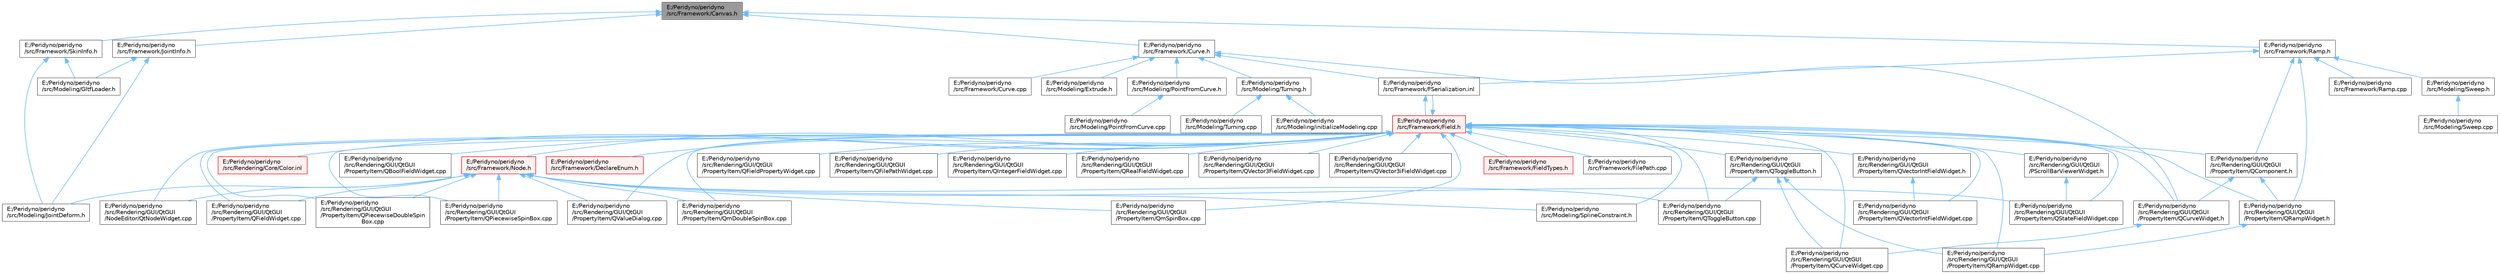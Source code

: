 digraph "E:/Peridyno/peridyno/src/Framework/Canvas.h"
{
 // LATEX_PDF_SIZE
  bgcolor="transparent";
  edge [fontname=Helvetica,fontsize=10,labelfontname=Helvetica,labelfontsize=10];
  node [fontname=Helvetica,fontsize=10,shape=box,height=0.2,width=0.4];
  Node1 [id="Node000001",label="E:/Peridyno/peridyno\l/src/Framework/Canvas.h",height=0.2,width=0.4,color="gray40", fillcolor="grey60", style="filled", fontcolor="black",tooltip=" "];
  Node1 -> Node2 [id="edge1_Node000001_Node000002",dir="back",color="steelblue1",style="solid",tooltip=" "];
  Node2 [id="Node000002",label="E:/Peridyno/peridyno\l/src/Framework/Curve.h",height=0.2,width=0.4,color="grey40", fillcolor="white", style="filled",URL="$_curve_8h.html",tooltip=" "];
  Node2 -> Node3 [id="edge2_Node000002_Node000003",dir="back",color="steelblue1",style="solid",tooltip=" "];
  Node3 [id="Node000003",label="E:/Peridyno/peridyno\l/src/Framework/Curve.cpp",height=0.2,width=0.4,color="grey40", fillcolor="white", style="filled",URL="$_curve_8cpp.html",tooltip=" "];
  Node2 -> Node4 [id="edge3_Node000002_Node000004",dir="back",color="steelblue1",style="solid",tooltip=" "];
  Node4 [id="Node000004",label="E:/Peridyno/peridyno\l/src/Framework/FSerialization.inl",height=0.2,width=0.4,color="grey40", fillcolor="white", style="filled",URL="$_f_serialization_8inl.html",tooltip=" "];
  Node4 -> Node5 [id="edge4_Node000004_Node000005",dir="back",color="steelblue1",style="solid",tooltip=" "];
  Node5 [id="Node000005",label="E:/Peridyno/peridyno\l/src/Framework/Field.h",height=0.2,width=0.4,color="red", fillcolor="#FFF0F0", style="filled",URL="$_field_8h.html",tooltip=" "];
  Node5 -> Node6 [id="edge5_Node000005_Node000006",dir="back",color="steelblue1",style="solid",tooltip=" "];
  Node6 [id="Node000006",label="E:/Peridyno/peridyno\l/src/Framework/DeclareEnum.h",height=0.2,width=0.4,color="red", fillcolor="#FFF0F0", style="filled",URL="$_declare_enum_8h.html",tooltip=" "];
  Node5 -> Node4 [id="edge6_Node000005_Node000004",dir="back",color="steelblue1",style="solid",tooltip=" "];
  Node5 -> Node558 [id="edge7_Node000005_Node000558",dir="back",color="steelblue1",style="solid",tooltip=" "];
  Node558 [id="Node000558",label="E:/Peridyno/peridyno\l/src/Framework/FieldTypes.h",height=0.2,width=0.4,color="red", fillcolor="#FFF0F0", style="filled",URL="$_field_types_8h.html",tooltip=" "];
  Node5 -> Node559 [id="edge8_Node000005_Node000559",dir="back",color="steelblue1",style="solid",tooltip=" "];
  Node559 [id="Node000559",label="E:/Peridyno/peridyno\l/src/Framework/FilePath.cpp",height=0.2,width=0.4,color="grey40", fillcolor="white", style="filled",URL="$_file_path_8cpp.html",tooltip=" "];
  Node5 -> Node250 [id="edge9_Node000005_Node000250",dir="back",color="steelblue1",style="solid",tooltip=" "];
  Node250 [id="Node000250",label="E:/Peridyno/peridyno\l/src/Framework/Node.h",height=0.2,width=0.4,color="red", fillcolor="#FFF0F0", style="filled",URL="$_node_8h.html",tooltip=" "];
  Node250 -> Node51 [id="edge10_Node000250_Node000051",dir="back",color="steelblue1",style="solid",tooltip=" "];
  Node51 [id="Node000051",label="E:/Peridyno/peridyno\l/src/Modeling/JointDeform.h",height=0.2,width=0.4,color="grey40", fillcolor="white", style="filled",URL="$_joint_deform_8h.html",tooltip=" "];
  Node250 -> Node389 [id="edge11_Node000250_Node000389",dir="back",color="steelblue1",style="solid",tooltip=" "];
  Node389 [id="Node000389",label="E:/Peridyno/peridyno\l/src/Modeling/SplineConstraint.h",height=0.2,width=0.4,color="grey40", fillcolor="white", style="filled",URL="$_spline_constraint_8h.html",tooltip=" "];
  Node250 -> Node410 [id="edge12_Node000250_Node000410",dir="back",color="steelblue1",style="solid",tooltip=" "];
  Node410 [id="Node000410",label="E:/Peridyno/peridyno\l/src/Rendering/GUI/QtGUI\l/NodeEditor/QtNodeWidget.cpp",height=0.2,width=0.4,color="grey40", fillcolor="white", style="filled",URL="$_qt_node_widget_8cpp.html",tooltip=" "];
  Node250 -> Node201 [id="edge13_Node000250_Node000201",dir="back",color="steelblue1",style="solid",tooltip=" "];
  Node201 [id="Node000201",label="E:/Peridyno/peridyno\l/src/Rendering/GUI/QtGUI\l/PropertyItem/QFieldWidget.cpp",height=0.2,width=0.4,color="grey40", fillcolor="white", style="filled",URL="$_q_field_widget_8cpp.html",tooltip=" "];
  Node250 -> Node202 [id="edge14_Node000250_Node000202",dir="back",color="steelblue1",style="solid",tooltip=" "];
  Node202 [id="Node000202",label="E:/Peridyno/peridyno\l/src/Rendering/GUI/QtGUI\l/PropertyItem/QPiecewiseDoubleSpin\lBox.cpp",height=0.2,width=0.4,color="grey40", fillcolor="white", style="filled",URL="$_q_piecewise_double_spin_box_8cpp.html",tooltip=" "];
  Node250 -> Node203 [id="edge15_Node000250_Node000203",dir="back",color="steelblue1",style="solid",tooltip=" "];
  Node203 [id="Node000203",label="E:/Peridyno/peridyno\l/src/Rendering/GUI/QtGUI\l/PropertyItem/QPiecewiseSpinBox.cpp",height=0.2,width=0.4,color="grey40", fillcolor="white", style="filled",URL="$_q_piecewise_spin_box_8cpp.html",tooltip=" "];
  Node250 -> Node412 [id="edge16_Node000250_Node000412",dir="back",color="steelblue1",style="solid",tooltip=" "];
  Node412 [id="Node000412",label="E:/Peridyno/peridyno\l/src/Rendering/GUI/QtGUI\l/PropertyItem/QStateFieldWidget.cpp",height=0.2,width=0.4,color="grey40", fillcolor="white", style="filled",URL="$_q_state_field_widget_8cpp.html",tooltip=" "];
  Node250 -> Node204 [id="edge17_Node000250_Node000204",dir="back",color="steelblue1",style="solid",tooltip=" "];
  Node204 [id="Node000204",label="E:/Peridyno/peridyno\l/src/Rendering/GUI/QtGUI\l/PropertyItem/QToggleButton.cpp",height=0.2,width=0.4,color="grey40", fillcolor="white", style="filled",URL="$_q_toggle_button_8cpp.html",tooltip=" "];
  Node250 -> Node205 [id="edge18_Node000250_Node000205",dir="back",color="steelblue1",style="solid",tooltip=" "];
  Node205 [id="Node000205",label="E:/Peridyno/peridyno\l/src/Rendering/GUI/QtGUI\l/PropertyItem/QValueDialog.cpp",height=0.2,width=0.4,color="grey40", fillcolor="white", style="filled",URL="$_q_value_dialog_8cpp.html",tooltip=" "];
  Node250 -> Node206 [id="edge19_Node000250_Node000206",dir="back",color="steelblue1",style="solid",tooltip=" "];
  Node206 [id="Node000206",label="E:/Peridyno/peridyno\l/src/Rendering/GUI/QtGUI\l/PropertyItem/QmDoubleSpinBox.cpp",height=0.2,width=0.4,color="grey40", fillcolor="white", style="filled",URL="$_qm_double_spin_box_8cpp.html",tooltip=" "];
  Node250 -> Node207 [id="edge20_Node000250_Node000207",dir="back",color="steelblue1",style="solid",tooltip=" "];
  Node207 [id="Node000207",label="E:/Peridyno/peridyno\l/src/Rendering/GUI/QtGUI\l/PropertyItem/QmSpinBox.cpp",height=0.2,width=0.4,color="grey40", fillcolor="white", style="filled",URL="$_qm_spin_box_8cpp.html",tooltip=" "];
  Node5 -> Node389 [id="edge21_Node000005_Node000389",dir="back",color="steelblue1",style="solid",tooltip=" "];
  Node5 -> Node560 [id="edge22_Node000005_Node000560",dir="back",color="steelblue1",style="solid",tooltip=" "];
  Node560 [id="Node000560",label="E:/Peridyno/peridyno\l/src/Rendering/Core/Color.inl",height=0.2,width=0.4,color="red", fillcolor="#FFF0F0", style="filled",URL="$_color_8inl.html",tooltip=" "];
  Node5 -> Node410 [id="edge23_Node000005_Node000410",dir="back",color="steelblue1",style="solid",tooltip=" "];
  Node5 -> Node473 [id="edge24_Node000005_Node000473",dir="back",color="steelblue1",style="solid",tooltip=" "];
  Node473 [id="Node000473",label="E:/Peridyno/peridyno\l/src/Rendering/GUI/QtGUI\l/PScrollBarViewerWidget.h",height=0.2,width=0.4,color="grey40", fillcolor="white", style="filled",URL="$_p_scroll_bar_viewer_widget_8h.html",tooltip=" "];
  Node473 -> Node412 [id="edge25_Node000473_Node000412",dir="back",color="steelblue1",style="solid",tooltip=" "];
  Node5 -> Node562 [id="edge26_Node000005_Node000562",dir="back",color="steelblue1",style="solid",tooltip=" "];
  Node562 [id="Node000562",label="E:/Peridyno/peridyno\l/src/Rendering/GUI/QtGUI\l/PropertyItem/QBoolFieldWidget.cpp",height=0.2,width=0.4,color="grey40", fillcolor="white", style="filled",URL="$_q_bool_field_widget_8cpp.html",tooltip=" "];
  Node5 -> Node563 [id="edge27_Node000005_Node000563",dir="back",color="steelblue1",style="solid",tooltip=" "];
  Node563 [id="Node000563",label="E:/Peridyno/peridyno\l/src/Rendering/GUI/QtGUI\l/PropertyItem/QComponent.h",height=0.2,width=0.4,color="grey40", fillcolor="white", style="filled",URL="$_q_component_8h.html",tooltip=" "];
  Node563 -> Node564 [id="edge28_Node000563_Node000564",dir="back",color="steelblue1",style="solid",tooltip=" "];
  Node564 [id="Node000564",label="E:/Peridyno/peridyno\l/src/Rendering/GUI/QtGUI\l/PropertyItem/QCurveWidget.h",height=0.2,width=0.4,color="grey40", fillcolor="white", style="filled",URL="$_q_curve_widget_8h.html",tooltip=" "];
  Node564 -> Node565 [id="edge29_Node000564_Node000565",dir="back",color="steelblue1",style="solid",tooltip=" "];
  Node565 [id="Node000565",label="E:/Peridyno/peridyno\l/src/Rendering/GUI/QtGUI\l/PropertyItem/QCurveWidget.cpp",height=0.2,width=0.4,color="grey40", fillcolor="white", style="filled",URL="$_q_curve_widget_8cpp.html",tooltip=" "];
  Node563 -> Node566 [id="edge30_Node000563_Node000566",dir="back",color="steelblue1",style="solid",tooltip=" "];
  Node566 [id="Node000566",label="E:/Peridyno/peridyno\l/src/Rendering/GUI/QtGUI\l/PropertyItem/QRampWidget.h",height=0.2,width=0.4,color="grey40", fillcolor="white", style="filled",URL="$_q_ramp_widget_8h.html",tooltip=" "];
  Node566 -> Node567 [id="edge31_Node000566_Node000567",dir="back",color="steelblue1",style="solid",tooltip=" "];
  Node567 [id="Node000567",label="E:/Peridyno/peridyno\l/src/Rendering/GUI/QtGUI\l/PropertyItem/QRampWidget.cpp",height=0.2,width=0.4,color="grey40", fillcolor="white", style="filled",URL="$_q_ramp_widget_8cpp.html",tooltip=" "];
  Node5 -> Node565 [id="edge32_Node000005_Node000565",dir="back",color="steelblue1",style="solid",tooltip=" "];
  Node5 -> Node564 [id="edge33_Node000005_Node000564",dir="back",color="steelblue1",style="solid",tooltip=" "];
  Node5 -> Node568 [id="edge34_Node000005_Node000568",dir="back",color="steelblue1",style="solid",tooltip=" "];
  Node568 [id="Node000568",label="E:/Peridyno/peridyno\l/src/Rendering/GUI/QtGUI\l/PropertyItem/QFieldPropertyWidget.cpp",height=0.2,width=0.4,color="grey40", fillcolor="white", style="filled",URL="$_q_field_property_widget_8cpp.html",tooltip=" "];
  Node5 -> Node201 [id="edge35_Node000005_Node000201",dir="back",color="steelblue1",style="solid",tooltip=" "];
  Node5 -> Node569 [id="edge36_Node000005_Node000569",dir="back",color="steelblue1",style="solid",tooltip=" "];
  Node569 [id="Node000569",label="E:/Peridyno/peridyno\l/src/Rendering/GUI/QtGUI\l/PropertyItem/QFilePathWidget.cpp",height=0.2,width=0.4,color="grey40", fillcolor="white", style="filled",URL="$_q_file_path_widget_8cpp.html",tooltip=" "];
  Node5 -> Node570 [id="edge37_Node000005_Node000570",dir="back",color="steelblue1",style="solid",tooltip=" "];
  Node570 [id="Node000570",label="E:/Peridyno/peridyno\l/src/Rendering/GUI/QtGUI\l/PropertyItem/QIntegerFieldWidget.cpp",height=0.2,width=0.4,color="grey40", fillcolor="white", style="filled",URL="$_q_integer_field_widget_8cpp.html",tooltip=" "];
  Node5 -> Node202 [id="edge38_Node000005_Node000202",dir="back",color="steelblue1",style="solid",tooltip=" "];
  Node5 -> Node203 [id="edge39_Node000005_Node000203",dir="back",color="steelblue1",style="solid",tooltip=" "];
  Node5 -> Node567 [id="edge40_Node000005_Node000567",dir="back",color="steelblue1",style="solid",tooltip=" "];
  Node5 -> Node566 [id="edge41_Node000005_Node000566",dir="back",color="steelblue1",style="solid",tooltip=" "];
  Node5 -> Node571 [id="edge42_Node000005_Node000571",dir="back",color="steelblue1",style="solid",tooltip=" "];
  Node571 [id="Node000571",label="E:/Peridyno/peridyno\l/src/Rendering/GUI/QtGUI\l/PropertyItem/QRealFieldWidget.cpp",height=0.2,width=0.4,color="grey40", fillcolor="white", style="filled",URL="$_q_real_field_widget_8cpp.html",tooltip=" "];
  Node5 -> Node412 [id="edge43_Node000005_Node000412",dir="back",color="steelblue1",style="solid",tooltip=" "];
  Node5 -> Node204 [id="edge44_Node000005_Node000204",dir="back",color="steelblue1",style="solid",tooltip=" "];
  Node5 -> Node572 [id="edge45_Node000005_Node000572",dir="back",color="steelblue1",style="solid",tooltip=" "];
  Node572 [id="Node000572",label="E:/Peridyno/peridyno\l/src/Rendering/GUI/QtGUI\l/PropertyItem/QToggleButton.h",height=0.2,width=0.4,color="grey40", fillcolor="white", style="filled",URL="$_q_toggle_button_8h.html",tooltip=" "];
  Node572 -> Node565 [id="edge46_Node000572_Node000565",dir="back",color="steelblue1",style="solid",tooltip=" "];
  Node572 -> Node567 [id="edge47_Node000572_Node000567",dir="back",color="steelblue1",style="solid",tooltip=" "];
  Node572 -> Node204 [id="edge48_Node000572_Node000204",dir="back",color="steelblue1",style="solid",tooltip=" "];
  Node5 -> Node205 [id="edge49_Node000005_Node000205",dir="back",color="steelblue1",style="solid",tooltip=" "];
  Node5 -> Node573 [id="edge50_Node000005_Node000573",dir="back",color="steelblue1",style="solid",tooltip=" "];
  Node573 [id="Node000573",label="E:/Peridyno/peridyno\l/src/Rendering/GUI/QtGUI\l/PropertyItem/QVector3FieldWidget.cpp",height=0.2,width=0.4,color="grey40", fillcolor="white", style="filled",URL="$_q_vector3_field_widget_8cpp.html",tooltip=" "];
  Node5 -> Node574 [id="edge51_Node000005_Node000574",dir="back",color="steelblue1",style="solid",tooltip=" "];
  Node574 [id="Node000574",label="E:/Peridyno/peridyno\l/src/Rendering/GUI/QtGUI\l/PropertyItem/QVector3iFieldWidget.cpp",height=0.2,width=0.4,color="grey40", fillcolor="white", style="filled",URL="$_q_vector3i_field_widget_8cpp.html",tooltip=" "];
  Node5 -> Node575 [id="edge52_Node000005_Node000575",dir="back",color="steelblue1",style="solid",tooltip=" "];
  Node575 [id="Node000575",label="E:/Peridyno/peridyno\l/src/Rendering/GUI/QtGUI\l/PropertyItem/QVectorIntFieldWidget.cpp",height=0.2,width=0.4,color="grey40", fillcolor="white", style="filled",URL="$_q_vector_int_field_widget_8cpp.html",tooltip=" "];
  Node5 -> Node576 [id="edge53_Node000005_Node000576",dir="back",color="steelblue1",style="solid",tooltip=" "];
  Node576 [id="Node000576",label="E:/Peridyno/peridyno\l/src/Rendering/GUI/QtGUI\l/PropertyItem/QVectorIntFieldWidget.h",height=0.2,width=0.4,color="grey40", fillcolor="white", style="filled",URL="$_q_vector_int_field_widget_8h.html",tooltip=" "];
  Node576 -> Node575 [id="edge54_Node000576_Node000575",dir="back",color="steelblue1",style="solid",tooltip=" "];
  Node5 -> Node206 [id="edge55_Node000005_Node000206",dir="back",color="steelblue1",style="solid",tooltip=" "];
  Node5 -> Node207 [id="edge56_Node000005_Node000207",dir="back",color="steelblue1",style="solid",tooltip=" "];
  Node2 -> Node372 [id="edge57_Node000002_Node000372",dir="back",color="steelblue1",style="solid",tooltip=" "];
  Node372 [id="Node000372",label="E:/Peridyno/peridyno\l/src/Modeling/Extrude.h",height=0.2,width=0.4,color="grey40", fillcolor="white", style="filled",URL="$_extrude_8h.html",tooltip=" "];
  Node2 -> Node377 [id="edge58_Node000002_Node000377",dir="back",color="steelblue1",style="solid",tooltip=" "];
  Node377 [id="Node000377",label="E:/Peridyno/peridyno\l/src/Modeling/PointFromCurve.h",height=0.2,width=0.4,color="grey40", fillcolor="white", style="filled",URL="$_point_from_curve_8h.html",tooltip=" "];
  Node377 -> Node378 [id="edge59_Node000377_Node000378",dir="back",color="steelblue1",style="solid",tooltip=" "];
  Node378 [id="Node000378",label="E:/Peridyno/peridyno\l/src/Modeling/PointFromCurve.cpp",height=0.2,width=0.4,color="grey40", fillcolor="white", style="filled",URL="$_point_from_curve_8cpp.html",tooltip=" "];
  Node2 -> Node384 [id="edge60_Node000002_Node000384",dir="back",color="steelblue1",style="solid",tooltip=" "];
  Node384 [id="Node000384",label="E:/Peridyno/peridyno\l/src/Modeling/Turning.h",height=0.2,width=0.4,color="grey40", fillcolor="white", style="filled",URL="$_turning_8h.html",tooltip=" "];
  Node384 -> Node385 [id="edge61_Node000384_Node000385",dir="back",color="steelblue1",style="solid",tooltip=" "];
  Node385 [id="Node000385",label="E:/Peridyno/peridyno\l/src/Modeling/Turning.cpp",height=0.2,width=0.4,color="grey40", fillcolor="white", style="filled",URL="$_turning_8cpp.html",tooltip=" "];
  Node384 -> Node186 [id="edge62_Node000384_Node000186",dir="back",color="steelblue1",style="solid",tooltip=" "];
  Node186 [id="Node000186",label="E:/Peridyno/peridyno\l/src/Modeling/initializeModeling.cpp",height=0.2,width=0.4,color="grey40", fillcolor="white", style="filled",URL="$initialize_modeling_8cpp.html",tooltip=" "];
  Node2 -> Node564 [id="edge63_Node000002_Node000564",dir="back",color="steelblue1",style="solid",tooltip=" "];
  Node1 -> Node49 [id="edge64_Node000001_Node000049",dir="back",color="steelblue1",style="solid",tooltip=" "];
  Node49 [id="Node000049",label="E:/Peridyno/peridyno\l/src/Framework/JointInfo.h",height=0.2,width=0.4,color="grey40", fillcolor="white", style="filled",URL="$_joint_info_8h.html",tooltip=" "];
  Node49 -> Node50 [id="edge65_Node000049_Node000050",dir="back",color="steelblue1",style="solid",tooltip=" "];
  Node50 [id="Node000050",label="E:/Peridyno/peridyno\l/src/Modeling/GltfLoader.h",height=0.2,width=0.4,color="grey40", fillcolor="white", style="filled",URL="$_gltf_loader_8h.html",tooltip=" "];
  Node49 -> Node51 [id="edge66_Node000049_Node000051",dir="back",color="steelblue1",style="solid",tooltip=" "];
  Node1 -> Node588 [id="edge67_Node000001_Node000588",dir="back",color="steelblue1",style="solid",tooltip=" "];
  Node588 [id="Node000588",label="E:/Peridyno/peridyno\l/src/Framework/Ramp.h",height=0.2,width=0.4,color="grey40", fillcolor="white", style="filled",URL="$_ramp_8h.html",tooltip=" "];
  Node588 -> Node4 [id="edge68_Node000588_Node000004",dir="back",color="steelblue1",style="solid",tooltip=" "];
  Node588 -> Node589 [id="edge69_Node000588_Node000589",dir="back",color="steelblue1",style="solid",tooltip=" "];
  Node589 [id="Node000589",label="E:/Peridyno/peridyno\l/src/Framework/Ramp.cpp",height=0.2,width=0.4,color="grey40", fillcolor="white", style="filled",URL="$_ramp_8cpp.html",tooltip=" "];
  Node588 -> Node382 [id="edge70_Node000588_Node000382",dir="back",color="steelblue1",style="solid",tooltip=" "];
  Node382 [id="Node000382",label="E:/Peridyno/peridyno\l/src/Modeling/Sweep.h",height=0.2,width=0.4,color="grey40", fillcolor="white", style="filled",URL="$_sweep_8h.html",tooltip=" "];
  Node382 -> Node371 [id="edge71_Node000382_Node000371",dir="back",color="steelblue1",style="solid",tooltip=" "];
  Node371 [id="Node000371",label="E:/Peridyno/peridyno\l/src/Modeling/Sweep.cpp",height=0.2,width=0.4,color="grey40", fillcolor="white", style="filled",URL="$_sweep_8cpp.html",tooltip=" "];
  Node588 -> Node563 [id="edge72_Node000588_Node000563",dir="back",color="steelblue1",style="solid",tooltip=" "];
  Node588 -> Node566 [id="edge73_Node000588_Node000566",dir="back",color="steelblue1",style="solid",tooltip=" "];
  Node1 -> Node498 [id="edge74_Node000001_Node000498",dir="back",color="steelblue1",style="solid",tooltip=" "];
  Node498 [id="Node000498",label="E:/Peridyno/peridyno\l/src/Framework/SkinInfo.h",height=0.2,width=0.4,color="grey40", fillcolor="white", style="filled",URL="$_skin_info_8h.html",tooltip=" "];
  Node498 -> Node50 [id="edge75_Node000498_Node000050",dir="back",color="steelblue1",style="solid",tooltip=" "];
  Node498 -> Node51 [id="edge76_Node000498_Node000051",dir="back",color="steelblue1",style="solid",tooltip=" "];
}
